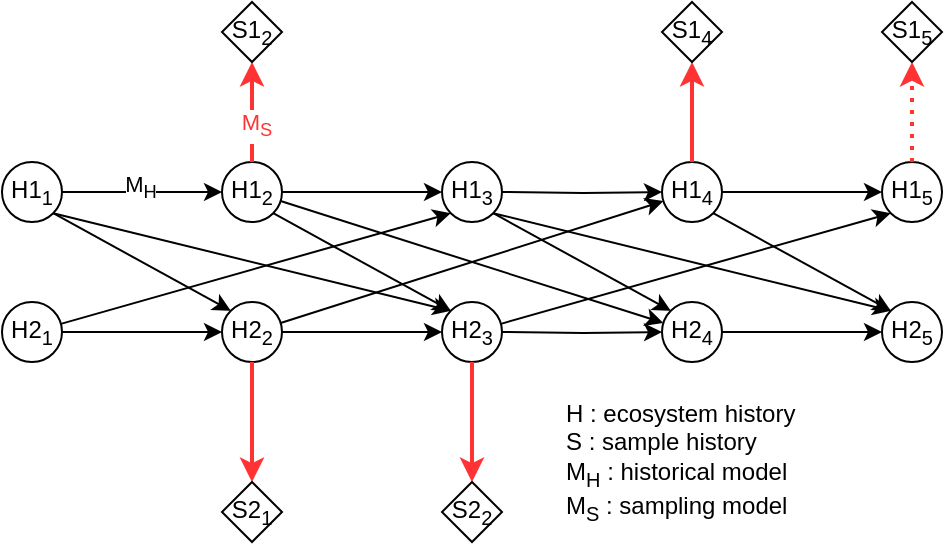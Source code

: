 <mxfile version="24.8.6">
  <diagram name="Page-1" id="WmFIYigbI2bGJBvzbAcq">
    <mxGraphModel dx="694" dy="428" grid="1" gridSize="10" guides="1" tooltips="1" connect="1" arrows="1" fold="1" page="1" pageScale="1" pageWidth="827" pageHeight="1169" math="0" shadow="0">
      <root>
        <mxCell id="0" />
        <mxCell id="1" parent="0" />
        <mxCell id="W582OLzANp079AzozXXy-5" value="" style="edgeStyle=orthogonalEdgeStyle;rounded=0;orthogonalLoop=1;jettySize=auto;html=1;" edge="1" parent="1" source="W582OLzANp079AzozXXy-2" target="W582OLzANp079AzozXXy-4">
          <mxGeometry relative="1" as="geometry" />
        </mxCell>
        <mxCell id="W582OLzANp079AzozXXy-2" value="H2&lt;sub&gt;1&lt;/sub&gt;" style="ellipse;whiteSpace=wrap;html=1;aspect=fixed;" vertex="1" parent="1">
          <mxGeometry x="260" y="250" width="30" height="30" as="geometry" />
        </mxCell>
        <mxCell id="W582OLzANp079AzozXXy-7" value="" style="edgeStyle=orthogonalEdgeStyle;rounded=0;orthogonalLoop=1;jettySize=auto;html=1;" edge="1" parent="1" source="W582OLzANp079AzozXXy-4" target="W582OLzANp079AzozXXy-6">
          <mxGeometry relative="1" as="geometry" />
        </mxCell>
        <mxCell id="W582OLzANp079AzozXXy-4" value="H2&lt;sub&gt;2&lt;/sub&gt;" style="ellipse;whiteSpace=wrap;html=1;aspect=fixed;" vertex="1" parent="1">
          <mxGeometry x="370" y="250" width="30" height="30" as="geometry" />
        </mxCell>
        <mxCell id="W582OLzANp079AzozXXy-6" value="H2&lt;sub&gt;3&lt;/sub&gt;" style="ellipse;whiteSpace=wrap;html=1;aspect=fixed;" vertex="1" parent="1">
          <mxGeometry x="480" y="250" width="30" height="30" as="geometry" />
        </mxCell>
        <mxCell id="W582OLzANp079AzozXXy-8" value="" style="edgeStyle=orthogonalEdgeStyle;rounded=0;orthogonalLoop=1;jettySize=auto;html=1;" edge="1" parent="1" source="W582OLzANp079AzozXXy-9" target="W582OLzANp079AzozXXy-11">
          <mxGeometry relative="1" as="geometry" />
        </mxCell>
        <mxCell id="W582OLzANp079AzozXXy-81" value="M&lt;sub&gt;H&lt;/sub&gt;" style="edgeLabel;html=1;align=center;verticalAlign=middle;resizable=0;points=[];" vertex="1" connectable="0" parent="W582OLzANp079AzozXXy-8">
          <mxGeometry x="-0.02" y="2" relative="1" as="geometry">
            <mxPoint as="offset" />
          </mxGeometry>
        </mxCell>
        <mxCell id="W582OLzANp079AzozXXy-9" value="H1&lt;sub&gt;1&lt;/sub&gt;" style="ellipse;whiteSpace=wrap;html=1;aspect=fixed;" vertex="1" parent="1">
          <mxGeometry x="260" y="180" width="30" height="30" as="geometry" />
        </mxCell>
        <mxCell id="W582OLzANp079AzozXXy-10" value="" style="edgeStyle=orthogonalEdgeStyle;rounded=0;orthogonalLoop=1;jettySize=auto;html=1;" edge="1" parent="1" source="W582OLzANp079AzozXXy-11" target="W582OLzANp079AzozXXy-12">
          <mxGeometry relative="1" as="geometry" />
        </mxCell>
        <mxCell id="W582OLzANp079AzozXXy-11" value="H1&lt;sub&gt;2&lt;/sub&gt;" style="ellipse;whiteSpace=wrap;html=1;aspect=fixed;" vertex="1" parent="1">
          <mxGeometry x="370" y="180" width="30" height="30" as="geometry" />
        </mxCell>
        <mxCell id="W582OLzANp079AzozXXy-12" value="H1&lt;sub&gt;3&lt;/sub&gt;" style="ellipse;whiteSpace=wrap;html=1;aspect=fixed;" vertex="1" parent="1">
          <mxGeometry x="480" y="180" width="30" height="30" as="geometry" />
        </mxCell>
        <mxCell id="W582OLzANp079AzozXXy-18" value="" style="endArrow=classic;html=1;rounded=0;exitX=1;exitY=1;exitDx=0;exitDy=0;entryX=0;entryY=0;entryDx=0;entryDy=0;" edge="1" parent="1" source="W582OLzANp079AzozXXy-9" target="W582OLzANp079AzozXXy-6">
          <mxGeometry width="50" height="50" relative="1" as="geometry">
            <mxPoint x="390" y="440" as="sourcePoint" />
            <mxPoint x="440" y="390" as="targetPoint" />
          </mxGeometry>
        </mxCell>
        <mxCell id="W582OLzANp079AzozXXy-19" value="" style="endArrow=classic;html=1;rounded=0;exitX=1;exitY=1;exitDx=0;exitDy=0;entryX=0;entryY=0;entryDx=0;entryDy=0;" edge="1" parent="1" source="W582OLzANp079AzozXXy-9" target="W582OLzANp079AzozXXy-4">
          <mxGeometry width="50" height="50" relative="1" as="geometry">
            <mxPoint x="296" y="264" as="sourcePoint" />
            <mxPoint x="384" y="216" as="targetPoint" />
          </mxGeometry>
        </mxCell>
        <mxCell id="W582OLzANp079AzozXXy-20" value="" style="endArrow=classic;html=1;rounded=0;entryX=0;entryY=1;entryDx=0;entryDy=0;" edge="1" parent="1" source="W582OLzANp079AzozXXy-2" target="W582OLzANp079AzozXXy-12">
          <mxGeometry width="50" height="50" relative="1" as="geometry">
            <mxPoint x="296" y="264" as="sourcePoint" />
            <mxPoint x="384" y="216" as="targetPoint" />
          </mxGeometry>
        </mxCell>
        <mxCell id="W582OLzANp079AzozXXy-21" value="" style="endArrow=classic;html=1;rounded=0;exitX=1;exitY=1;exitDx=0;exitDy=0;entryX=0;entryY=0;entryDx=0;entryDy=0;" edge="1" parent="1" source="W582OLzANp079AzozXXy-11" target="W582OLzANp079AzozXXy-6">
          <mxGeometry width="50" height="50" relative="1" as="geometry">
            <mxPoint x="296" y="216" as="sourcePoint" />
            <mxPoint x="384" y="264" as="targetPoint" />
          </mxGeometry>
        </mxCell>
        <mxCell id="W582OLzANp079AzozXXy-22" value="" style="edgeStyle=orthogonalEdgeStyle;rounded=0;orthogonalLoop=1;jettySize=auto;html=1;" edge="1" parent="1" target="W582OLzANp079AzozXXy-25">
          <mxGeometry relative="1" as="geometry">
            <mxPoint x="510" y="265" as="sourcePoint" />
          </mxGeometry>
        </mxCell>
        <mxCell id="W582OLzANp079AzozXXy-24" value="" style="edgeStyle=orthogonalEdgeStyle;rounded=0;orthogonalLoop=1;jettySize=auto;html=1;" edge="1" parent="1" source="W582OLzANp079AzozXXy-25" target="W582OLzANp079AzozXXy-26">
          <mxGeometry relative="1" as="geometry" />
        </mxCell>
        <mxCell id="W582OLzANp079AzozXXy-25" value="H2&lt;sub&gt;4&lt;/sub&gt;" style="ellipse;whiteSpace=wrap;html=1;aspect=fixed;" vertex="1" parent="1">
          <mxGeometry x="590" y="250" width="30" height="30" as="geometry" />
        </mxCell>
        <mxCell id="W582OLzANp079AzozXXy-26" value="H2&lt;sub&gt;5&lt;/sub&gt;" style="ellipse;whiteSpace=wrap;html=1;aspect=fixed;" vertex="1" parent="1">
          <mxGeometry x="700" y="250" width="30" height="30" as="geometry" />
        </mxCell>
        <mxCell id="W582OLzANp079AzozXXy-27" value="" style="edgeStyle=orthogonalEdgeStyle;rounded=0;orthogonalLoop=1;jettySize=auto;html=1;" edge="1" parent="1" target="W582OLzANp079AzozXXy-30">
          <mxGeometry relative="1" as="geometry">
            <mxPoint x="510" y="195" as="sourcePoint" />
          </mxGeometry>
        </mxCell>
        <mxCell id="W582OLzANp079AzozXXy-29" value="" style="edgeStyle=orthogonalEdgeStyle;rounded=0;orthogonalLoop=1;jettySize=auto;html=1;" edge="1" parent="1" source="W582OLzANp079AzozXXy-30" target="W582OLzANp079AzozXXy-31">
          <mxGeometry relative="1" as="geometry" />
        </mxCell>
        <mxCell id="W582OLzANp079AzozXXy-30" value="H1&lt;sub&gt;4&lt;/sub&gt;" style="ellipse;whiteSpace=wrap;html=1;aspect=fixed;" vertex="1" parent="1">
          <mxGeometry x="590" y="180" width="30" height="30" as="geometry" />
        </mxCell>
        <mxCell id="W582OLzANp079AzozXXy-31" value="H1&lt;sub&gt;5&lt;/sub&gt;" style="ellipse;whiteSpace=wrap;html=1;aspect=fixed;" vertex="1" parent="1">
          <mxGeometry x="700" y="180" width="30" height="30" as="geometry" />
        </mxCell>
        <mxCell id="W582OLzANp079AzozXXy-32" value="" style="endArrow=classic;html=1;rounded=0;exitX=1;exitY=1;exitDx=0;exitDy=0;entryX=0;entryY=0;entryDx=0;entryDy=0;" edge="1" parent="1" target="W582OLzANp079AzozXXy-26">
          <mxGeometry width="50" height="50" relative="1" as="geometry">
            <mxPoint x="505.607" y="205.607" as="sourcePoint" />
            <mxPoint x="660" y="390" as="targetPoint" />
          </mxGeometry>
        </mxCell>
        <mxCell id="W582OLzANp079AzozXXy-33" value="" style="endArrow=classic;html=1;rounded=0;exitX=1;exitY=1;exitDx=0;exitDy=0;entryX=0;entryY=0;entryDx=0;entryDy=0;" edge="1" parent="1" target="W582OLzANp079AzozXXy-25">
          <mxGeometry width="50" height="50" relative="1" as="geometry">
            <mxPoint x="505.607" y="205.607" as="sourcePoint" />
            <mxPoint x="604" y="216" as="targetPoint" />
          </mxGeometry>
        </mxCell>
        <mxCell id="W582OLzANp079AzozXXy-34" value="" style="endArrow=classic;html=1;rounded=0;entryX=0;entryY=1;entryDx=0;entryDy=0;" edge="1" parent="1" target="W582OLzANp079AzozXXy-31">
          <mxGeometry width="50" height="50" relative="1" as="geometry">
            <mxPoint x="509.436" y="260.925" as="sourcePoint" />
            <mxPoint x="604" y="216" as="targetPoint" />
          </mxGeometry>
        </mxCell>
        <mxCell id="W582OLzANp079AzozXXy-35" value="" style="endArrow=classic;html=1;rounded=0;exitX=1;exitY=1;exitDx=0;exitDy=0;entryX=0;entryY=0;entryDx=0;entryDy=0;" edge="1" parent="1" source="W582OLzANp079AzozXXy-30" target="W582OLzANp079AzozXXy-26">
          <mxGeometry width="50" height="50" relative="1" as="geometry">
            <mxPoint x="516" y="216" as="sourcePoint" />
            <mxPoint x="604" y="264" as="targetPoint" />
          </mxGeometry>
        </mxCell>
        <mxCell id="W582OLzANp079AzozXXy-36" value="" style="endArrow=classic;html=1;rounded=0;" edge="1" parent="1" source="W582OLzANp079AzozXXy-11" target="W582OLzANp079AzozXXy-25">
          <mxGeometry width="50" height="50" relative="1" as="geometry">
            <mxPoint x="395.807" y="209.997" as="sourcePoint" />
            <mxPoint x="594.2" y="258.39" as="targetPoint" />
          </mxGeometry>
        </mxCell>
        <mxCell id="W582OLzANp079AzozXXy-37" value="" style="endArrow=classic;html=1;rounded=0;" edge="1" parent="1" source="W582OLzANp079AzozXXy-4" target="W582OLzANp079AzozXXy-30">
          <mxGeometry width="50" height="50" relative="1" as="geometry">
            <mxPoint x="399.636" y="265.315" as="sourcePoint" />
            <mxPoint x="594.2" y="210.39" as="targetPoint" />
          </mxGeometry>
        </mxCell>
        <mxCell id="W582OLzANp079AzozXXy-38" value="&lt;div&gt;H : ecosystem history&lt;/div&gt;&lt;div&gt;S : sample history&lt;/div&gt;&lt;div&gt;M&lt;sub&gt;H&lt;/sub&gt; : historical model&lt;/div&gt;&lt;div&gt;M&lt;sub&gt;S&lt;/sub&gt; : sampling model&lt;br&gt;&lt;/div&gt;" style="text;html=1;align=left;verticalAlign=middle;whiteSpace=wrap;rounded=0;" vertex="1" parent="1">
          <mxGeometry x="540" y="300" width="190" height="60" as="geometry" />
        </mxCell>
        <mxCell id="W582OLzANp079AzozXXy-42" value="" style="edgeStyle=orthogonalEdgeStyle;rounded=0;orthogonalLoop=1;jettySize=auto;html=1;exitX=0.5;exitY=0;exitDx=0;exitDy=0;fillColor=#f8cecc;strokeColor=#FF3333;strokeWidth=2;" edge="1" parent="1" source="W582OLzANp079AzozXXy-11" target="W582OLzANp079AzozXXy-41">
          <mxGeometry relative="1" as="geometry" />
        </mxCell>
        <mxCell id="W582OLzANp079AzozXXy-80" value="&lt;font color=&quot;#ff3333&quot;&gt;M&lt;sub&gt;S&lt;/sub&gt;&lt;/font&gt;" style="edgeLabel;html=1;align=center;verticalAlign=middle;resizable=0;points=[];" vertex="1" connectable="0" parent="W582OLzANp079AzozXXy-42">
          <mxGeometry x="-0.256" y="-2" relative="1" as="geometry">
            <mxPoint as="offset" />
          </mxGeometry>
        </mxCell>
        <mxCell id="W582OLzANp079AzozXXy-41" value="S1&lt;sub&gt;2&lt;/sub&gt;" style="rhombus;whiteSpace=wrap;html=1;" vertex="1" parent="1">
          <mxGeometry x="370" y="100" width="30" height="30" as="geometry" />
        </mxCell>
        <mxCell id="W582OLzANp079AzozXXy-46" value="" style="edgeStyle=orthogonalEdgeStyle;rounded=0;orthogonalLoop=1;jettySize=auto;html=1;fillColor=#f8cecc;strokeColor=#FF3333;strokeWidth=2;" edge="1" parent="1" source="W582OLzANp079AzozXXy-30" target="W582OLzANp079AzozXXy-45">
          <mxGeometry relative="1" as="geometry">
            <mxPoint x="600" y="170" as="sourcePoint" />
          </mxGeometry>
        </mxCell>
        <mxCell id="W582OLzANp079AzozXXy-48" value="" style="edgeStyle=orthogonalEdgeStyle;rounded=0;orthogonalLoop=1;jettySize=auto;html=1;exitX=0.5;exitY=0;exitDx=0;exitDy=0;dashed=1;dashPattern=1 2;fillColor=#f8cecc;strokeColor=#FF3333;strokeWidth=2;" edge="1" parent="1" source="W582OLzANp079AzozXXy-31" target="W582OLzANp079AzozXXy-47">
          <mxGeometry relative="1" as="geometry" />
        </mxCell>
        <mxCell id="W582OLzANp079AzozXXy-45" value="S1&lt;sub&gt;4&lt;/sub&gt;" style="rhombus;whiteSpace=wrap;html=1;" vertex="1" parent="1">
          <mxGeometry x="590" y="100" width="30" height="30" as="geometry" />
        </mxCell>
        <mxCell id="W582OLzANp079AzozXXy-47" value="S1&lt;sub&gt;5&lt;/sub&gt;" style="rhombus;whiteSpace=wrap;html=1;" vertex="1" parent="1">
          <mxGeometry x="700" y="100" width="30" height="30" as="geometry" />
        </mxCell>
        <mxCell id="W582OLzANp079AzozXXy-64" value="" style="edgeStyle=orthogonalEdgeStyle;rounded=0;orthogonalLoop=1;jettySize=auto;html=1;exitX=0.5;exitY=1;exitDx=0;exitDy=0;fillColor=#f8cecc;strokeColor=#FF3333;strokeWidth=2;" edge="1" parent="1" source="W582OLzANp079AzozXXy-4" target="W582OLzANp079AzozXXy-63">
          <mxGeometry relative="1" as="geometry" />
        </mxCell>
        <mxCell id="W582OLzANp079AzozXXy-66" value="" style="edgeStyle=orthogonalEdgeStyle;rounded=0;orthogonalLoop=1;jettySize=auto;html=1;exitX=0.5;exitY=1;exitDx=0;exitDy=0;fillColor=#f8cecc;strokeColor=#FF3333;strokeWidth=2;" edge="1" parent="1" source="W582OLzANp079AzozXXy-6" target="W582OLzANp079AzozXXy-65">
          <mxGeometry relative="1" as="geometry" />
        </mxCell>
        <mxCell id="W582OLzANp079AzozXXy-63" value="S2&lt;sub&gt;1&lt;/sub&gt;" style="rhombus;whiteSpace=wrap;html=1;direction=south;" vertex="1" parent="1">
          <mxGeometry x="370" y="340" width="30" height="30" as="geometry" />
        </mxCell>
        <mxCell id="W582OLzANp079AzozXXy-65" value="S2&lt;sub&gt;2&lt;/sub&gt;" style="rhombus;whiteSpace=wrap;html=1;direction=south;" vertex="1" parent="1">
          <mxGeometry x="480" y="340" width="30" height="30" as="geometry" />
        </mxCell>
      </root>
    </mxGraphModel>
  </diagram>
</mxfile>
